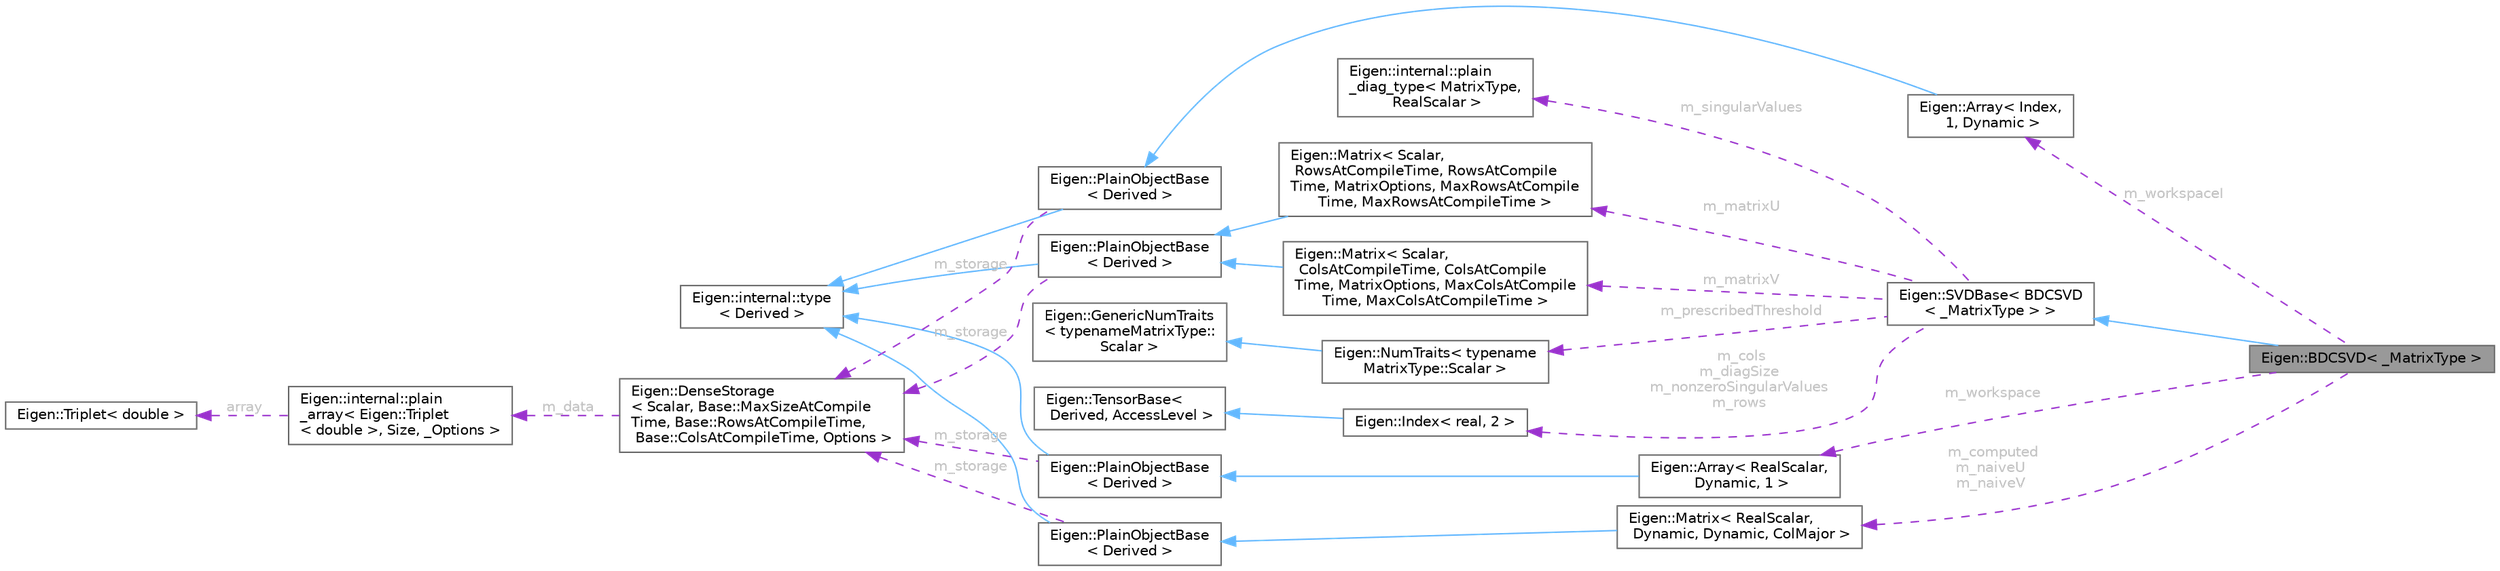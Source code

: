 digraph "Eigen::BDCSVD&lt; _MatrixType &gt;"
{
 // LATEX_PDF_SIZE
  bgcolor="transparent";
  edge [fontname=Helvetica,fontsize=10,labelfontname=Helvetica,labelfontsize=10];
  node [fontname=Helvetica,fontsize=10,shape=box,height=0.2,width=0.4];
  rankdir="LR";
  Node1 [id="Node000001",label="Eigen::BDCSVD\< _MatrixType \>",height=0.2,width=0.4,color="gray40", fillcolor="grey60", style="filled", fontcolor="black",tooltip="class Bidiagonal Divide and Conquer SVD"];
  Node2 -> Node1 [id="edge1_Node000001_Node000002",dir="back",color="steelblue1",style="solid",tooltip=" "];
  Node2 [id="Node000002",label="Eigen::SVDBase\< BDCSVD\l\< _MatrixType \> \>",height=0.2,width=0.4,color="gray40", fillcolor="white", style="filled",URL="$class_eigen_1_1_s_v_d_base.html",tooltip=" "];
  Node3 -> Node2 [id="edge2_Node000002_Node000003",dir="back",color="darkorchid3",style="dashed",tooltip=" ",label=" m_matrixU",fontcolor="grey" ];
  Node3 [id="Node000003",label="Eigen::Matrix\< Scalar,\l RowsAtCompileTime, RowsAtCompile\lTime, MatrixOptions, MaxRowsAtCompile\lTime, MaxRowsAtCompileTime \>",height=0.2,width=0.4,color="gray40", fillcolor="white", style="filled",URL="$class_eigen_1_1_matrix.html",tooltip=" "];
  Node4 -> Node3 [id="edge3_Node000003_Node000004",dir="back",color="steelblue1",style="solid",tooltip=" "];
  Node4 [id="Node000004",label="Eigen::PlainObjectBase\l\< Derived \>",height=0.2,width=0.4,color="gray40", fillcolor="white", style="filled",URL="$class_eigen_1_1_plain_object_base.html",tooltip=" "];
  Node5 -> Node4 [id="edge4_Node000004_Node000005",dir="back",color="steelblue1",style="solid",tooltip=" "];
  Node5 [id="Node000005",label="Eigen::internal::type\l\< Derived \>",height=0.2,width=0.4,color="gray40", fillcolor="white", style="filled",URL="$struct_eigen_1_1internal_1_1dense__xpr__base.html",tooltip=" "];
  Node6 -> Node4 [id="edge5_Node000004_Node000006",dir="back",color="darkorchid3",style="dashed",tooltip=" ",label=" m_storage",fontcolor="grey" ];
  Node6 [id="Node000006",label="Eigen::DenseStorage\l\< Scalar, Base::MaxSizeAtCompile\lTime, Base::RowsAtCompileTime,\l Base::ColsAtCompileTime, Options \>",height=0.2,width=0.4,color="gray40", fillcolor="white", style="filled",URL="$class_eigen_1_1_dense_storage.html",tooltip=" "];
  Node7 -> Node6 [id="edge6_Node000006_Node000007",dir="back",color="darkorchid3",style="dashed",tooltip=" ",label=" m_data",fontcolor="grey" ];
  Node7 [id="Node000007",label="Eigen::internal::plain\l_array\< Eigen::Triplet\l\< double \>, Size, _Options \>",height=0.2,width=0.4,color="gray40", fillcolor="white", style="filled",URL="$struct_eigen_1_1internal_1_1plain__array.html",tooltip=" "];
  Node8 -> Node7 [id="edge7_Node000007_Node000008",dir="back",color="darkorchid3",style="dashed",tooltip=" ",label=" array",fontcolor="grey" ];
  Node8 [id="Node000008",label="Eigen::Triplet\< double \>",height=0.2,width=0.4,color="gray40", fillcolor="white", style="filled",URL="$class_eigen_1_1_triplet.html",tooltip=" "];
  Node9 -> Node2 [id="edge8_Node000002_Node000009",dir="back",color="darkorchid3",style="dashed",tooltip=" ",label=" m_matrixV",fontcolor="grey" ];
  Node9 [id="Node000009",label="Eigen::Matrix\< Scalar,\l ColsAtCompileTime, ColsAtCompile\lTime, MatrixOptions, MaxColsAtCompile\lTime, MaxColsAtCompileTime \>",height=0.2,width=0.4,color="gray40", fillcolor="white", style="filled",URL="$class_eigen_1_1_matrix.html",tooltip=" "];
  Node4 -> Node9 [id="edge9_Node000009_Node000004",dir="back",color="steelblue1",style="solid",tooltip=" "];
  Node10 -> Node2 [id="edge10_Node000002_Node000010",dir="back",color="darkorchid3",style="dashed",tooltip=" ",label=" m_singularValues",fontcolor="grey" ];
  Node10 [id="Node000010",label="Eigen::internal::plain\l_diag_type\< MatrixType,\l RealScalar \>",height=0.2,width=0.4,color="gray40", fillcolor="white", style="filled",URL="$struct_eigen_1_1internal_1_1plain__diag__type.html",tooltip=" "];
  Node11 -> Node2 [id="edge11_Node000002_Node000011",dir="back",color="darkorchid3",style="dashed",tooltip=" ",label=" m_cols\nm_diagSize\nm_nonzeroSingularValues\nm_rows",fontcolor="grey" ];
  Node11 [id="Node000011",label="Eigen::Index\< real, 2 \>",height=0.2,width=0.4,color="gray40", fillcolor="white", style="filled",URL="$class_eigen_1_1_tensor.html",tooltip=" "];
  Node12 -> Node11 [id="edge12_Node000011_Node000012",dir="back",color="steelblue1",style="solid",tooltip=" "];
  Node12 [id="Node000012",label="Eigen::TensorBase\<\l Derived, AccessLevel \>",height=0.2,width=0.4,color="gray40", fillcolor="white", style="filled",URL="$class_eigen_1_1_tensor_base.html",tooltip="The tensor base class."];
  Node13 -> Node2 [id="edge13_Node000002_Node000013",dir="back",color="darkorchid3",style="dashed",tooltip=" ",label=" m_prescribedThreshold",fontcolor="grey" ];
  Node13 [id="Node000013",label="Eigen::NumTraits\< typename\lMatrixType::Scalar \>",height=0.2,width=0.4,color="gray40", fillcolor="white", style="filled",URL="$struct_eigen_1_1_num_traits.html",tooltip=" "];
  Node14 -> Node13 [id="edge14_Node000013_Node000014",dir="back",color="steelblue1",style="solid",tooltip=" "];
  Node14 [id="Node000014",label="Eigen::GenericNumTraits\l\< typenameMatrixType::\lScalar \>",height=0.2,width=0.4,color="gray40", fillcolor="white", style="filled",URL="$struct_eigen_1_1_generic_num_traits.html",tooltip=" "];
  Node15 -> Node1 [id="edge15_Node000001_Node000015",dir="back",color="darkorchid3",style="dashed",tooltip=" ",label=" m_computed\nm_naiveU\nm_naiveV",fontcolor="grey" ];
  Node15 [id="Node000015",label="Eigen::Matrix\< RealScalar,\l Dynamic, Dynamic, ColMajor \>",height=0.2,width=0.4,color="gray40", fillcolor="white", style="filled",URL="$class_eigen_1_1_matrix.html",tooltip=" "];
  Node16 -> Node15 [id="edge16_Node000015_Node000016",dir="back",color="steelblue1",style="solid",tooltip=" "];
  Node16 [id="Node000016",label="Eigen::PlainObjectBase\l\< Derived \>",height=0.2,width=0.4,color="gray40", fillcolor="white", style="filled",URL="$class_eigen_1_1_plain_object_base.html",tooltip=" "];
  Node5 -> Node16 [id="edge17_Node000016_Node000005",dir="back",color="steelblue1",style="solid",tooltip=" "];
  Node6 -> Node16 [id="edge18_Node000016_Node000006",dir="back",color="darkorchid3",style="dashed",tooltip=" ",label=" m_storage",fontcolor="grey" ];
  Node17 -> Node1 [id="edge19_Node000001_Node000017",dir="back",color="darkorchid3",style="dashed",tooltip=" ",label=" m_workspace",fontcolor="grey" ];
  Node17 [id="Node000017",label="Eigen::Array\< RealScalar,\l Dynamic, 1 \>",height=0.2,width=0.4,color="gray40", fillcolor="white", style="filled",URL="$class_eigen_1_1_array.html",tooltip=" "];
  Node18 -> Node17 [id="edge20_Node000017_Node000018",dir="back",color="steelblue1",style="solid",tooltip=" "];
  Node18 [id="Node000018",label="Eigen::PlainObjectBase\l\< Derived \>",height=0.2,width=0.4,color="gray40", fillcolor="white", style="filled",URL="$class_eigen_1_1_plain_object_base.html",tooltip=" "];
  Node5 -> Node18 [id="edge21_Node000018_Node000005",dir="back",color="steelblue1",style="solid",tooltip=" "];
  Node6 -> Node18 [id="edge22_Node000018_Node000006",dir="back",color="darkorchid3",style="dashed",tooltip=" ",label=" m_storage",fontcolor="grey" ];
  Node19 -> Node1 [id="edge23_Node000001_Node000019",dir="back",color="darkorchid3",style="dashed",tooltip=" ",label=" m_workspaceI",fontcolor="grey" ];
  Node19 [id="Node000019",label="Eigen::Array\< Index,\l 1, Dynamic \>",height=0.2,width=0.4,color="gray40", fillcolor="white", style="filled",URL="$class_eigen_1_1_array.html",tooltip=" "];
  Node20 -> Node19 [id="edge24_Node000019_Node000020",dir="back",color="steelblue1",style="solid",tooltip=" "];
  Node20 [id="Node000020",label="Eigen::PlainObjectBase\l\< Derived \>",height=0.2,width=0.4,color="gray40", fillcolor="white", style="filled",URL="$class_eigen_1_1_plain_object_base.html",tooltip=" "];
  Node5 -> Node20 [id="edge25_Node000020_Node000005",dir="back",color="steelblue1",style="solid",tooltip=" "];
  Node6 -> Node20 [id="edge26_Node000020_Node000006",dir="back",color="darkorchid3",style="dashed",tooltip=" ",label=" m_storage",fontcolor="grey" ];
}

